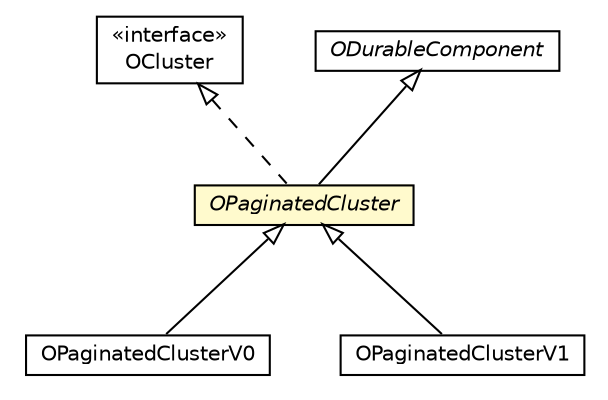 #!/usr/local/bin/dot
#
# Class diagram 
# Generated by UMLGraph version R5_6-24-gf6e263 (http://www.umlgraph.org/)
#

digraph G {
	edge [fontname="Helvetica",fontsize=10,labelfontname="Helvetica",labelfontsize=10];
	node [fontname="Helvetica",fontsize=10,shape=plaintext];
	nodesep=0.25;
	ranksep=0.5;
	// com.orientechnologies.orient.core.storage.cluster.OPaginatedCluster
	c4899427 [label=<<table title="com.orientechnologies.orient.core.storage.cluster.OPaginatedCluster" border="0" cellborder="1" cellspacing="0" cellpadding="2" port="p" bgcolor="lemonChiffon" href="./OPaginatedCluster.html">
		<tr><td><table border="0" cellspacing="0" cellpadding="1">
<tr><td align="center" balign="center"><font face="Helvetica-Oblique"> OPaginatedCluster </font></td></tr>
		</table></td></tr>
		</table>>, URL="./OPaginatedCluster.html", fontname="Helvetica", fontcolor="black", fontsize=10.0];
	// com.orientechnologies.orient.core.storage.cluster.v0.OPaginatedClusterV0
	c4899432 [label=<<table title="com.orientechnologies.orient.core.storage.cluster.v0.OPaginatedClusterV0" border="0" cellborder="1" cellspacing="0" cellpadding="2" port="p" href="./v0/OPaginatedClusterV0.html">
		<tr><td><table border="0" cellspacing="0" cellpadding="1">
<tr><td align="center" balign="center"> OPaginatedClusterV0 </td></tr>
		</table></td></tr>
		</table>>, URL="./v0/OPaginatedClusterV0.html", fontname="Helvetica", fontcolor="black", fontsize=10.0];
	// com.orientechnologies.orient.core.storage.cluster.v1.OPaginatedClusterV1
	c4899437 [label=<<table title="com.orientechnologies.orient.core.storage.cluster.v1.OPaginatedClusterV1" border="0" cellborder="1" cellspacing="0" cellpadding="2" port="p" href="./v1/OPaginatedClusterV1.html">
		<tr><td><table border="0" cellspacing="0" cellpadding="1">
<tr><td align="center" balign="center"> OPaginatedClusterV1 </td></tr>
		</table></td></tr>
		</table>>, URL="./v1/OPaginatedClusterV1.html", fontname="Helvetica", fontcolor="black", fontsize=10.0];
	// com.orientechnologies.orient.core.storage.OCluster
	c4899452 [label=<<table title="com.orientechnologies.orient.core.storage.OCluster" border="0" cellborder="1" cellspacing="0" cellpadding="2" port="p" href="../OCluster.html">
		<tr><td><table border="0" cellspacing="0" cellpadding="1">
<tr><td align="center" balign="center"> &#171;interface&#187; </td></tr>
<tr><td align="center" balign="center"> OCluster </td></tr>
		</table></td></tr>
		</table>>, URL="../OCluster.html", fontname="Helvetica", fontcolor="black", fontsize=10.0];
	// com.orientechnologies.orient.core.storage.impl.local.paginated.base.ODurableComponent
	c4899555 [label=<<table title="com.orientechnologies.orient.core.storage.impl.local.paginated.base.ODurableComponent" border="0" cellborder="1" cellspacing="0" cellpadding="2" port="p" href="../impl/local/paginated/base/ODurableComponent.html">
		<tr><td><table border="0" cellspacing="0" cellpadding="1">
<tr><td align="center" balign="center"><font face="Helvetica-Oblique"> ODurableComponent </font></td></tr>
		</table></td></tr>
		</table>>, URL="../impl/local/paginated/base/ODurableComponent.html", fontname="Helvetica", fontcolor="black", fontsize=10.0];
	//com.orientechnologies.orient.core.storage.cluster.OPaginatedCluster extends com.orientechnologies.orient.core.storage.impl.local.paginated.base.ODurableComponent
	c4899555:p -> c4899427:p [dir=back,arrowtail=empty];
	//com.orientechnologies.orient.core.storage.cluster.OPaginatedCluster implements com.orientechnologies.orient.core.storage.OCluster
	c4899452:p -> c4899427:p [dir=back,arrowtail=empty,style=dashed];
	//com.orientechnologies.orient.core.storage.cluster.v0.OPaginatedClusterV0 extends com.orientechnologies.orient.core.storage.cluster.OPaginatedCluster
	c4899427:p -> c4899432:p [dir=back,arrowtail=empty];
	//com.orientechnologies.orient.core.storage.cluster.v1.OPaginatedClusterV1 extends com.orientechnologies.orient.core.storage.cluster.OPaginatedCluster
	c4899427:p -> c4899437:p [dir=back,arrowtail=empty];
}

